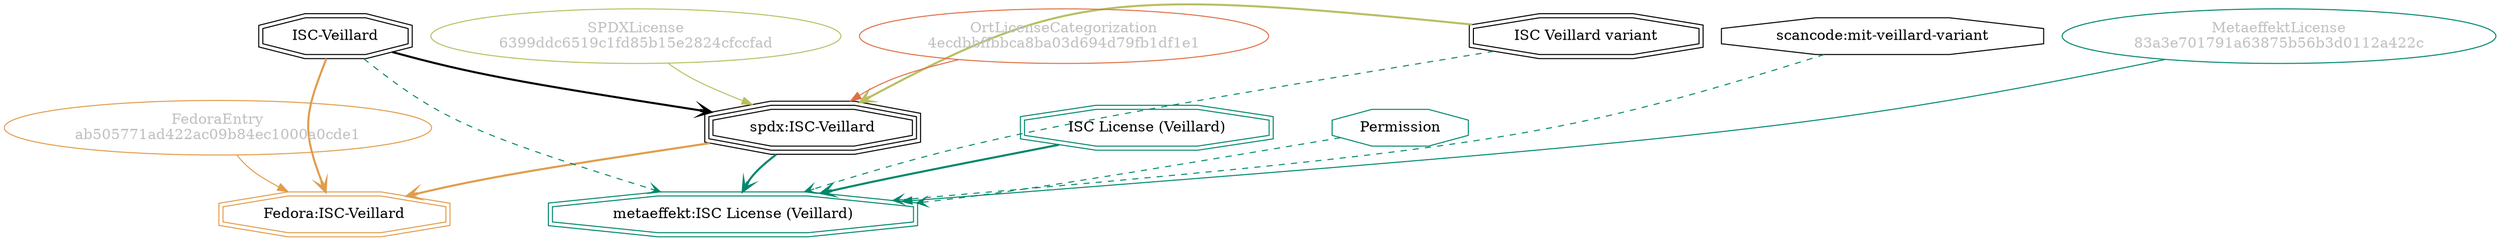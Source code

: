 strict digraph {
    node [shape=box];
    graph [splines=curved];
    2299 [label="SPDXLicense\n6399ddc6519c1fd85b15e2824cfccfad"
         ,fontcolor=gray
         ,color="#b8bf62"
         ,fillcolor="beige;1"
         ,shape=ellipse];
    2300 [label="spdx:ISC-Veillard"
         ,shape=tripleoctagon];
    2301 [label="ISC-Veillard"
         ,shape=doubleoctagon];
    2302 [label="ISC Veillard variant"
         ,shape=doubleoctagon];
    6801 [label="FedoraEntry\nab505771ad422ac09b84ec1000a0cde1"
         ,fontcolor=gray
         ,color="#e09d4b"
         ,fillcolor="beige;1"
         ,shape=ellipse];
    6802 [label="Fedora:ISC-Veillard"
         ,color="#e09d4b"
         ,shape=doubleoctagon];
    19362 [label="scancode:mit-veillard-variant"
          ,shape=octagon];
    28764 [label="OrtLicenseCategorization\n4ecdbbffbbca8ba03d694d79fb1df1e1"
          ,fontcolor=gray
          ,color="#e06f45"
          ,fillcolor="beige;1"
          ,shape=ellipse];
    43461 [label="MetaeffektLicense\n83a3e701791a63875b56b3d0112a422c"
          ,fontcolor=gray
          ,color="#00876c"
          ,fillcolor="beige;1"
          ,shape=ellipse];
    43462 [label="metaeffekt:ISC License (Veillard)"
          ,color="#00876c"
          ,shape=doubleoctagon];
    43463 [label="ISC License (Veillard)"
          ,color="#00876c"
          ,shape=doubleoctagon];
    43464 [label=Permission
          ,color="#00876c"
          ,shape=octagon];
    2299 -> 2300 [weight=0.5
                 ,color="#b8bf62"];
    2300 -> 6802 [style=bold
                 ,arrowhead=vee
                 ,weight=0.7
                 ,color="#e09d4b"];
    2300 -> 43462 [style=bold
                  ,arrowhead=vee
                  ,weight=0.7
                  ,color="#00876c"];
    2301 -> 2300 [style=bold
                 ,arrowhead=vee
                 ,weight=0.7];
    2301 -> 6802 [style=bold
                 ,arrowhead=vee
                 ,weight=0.7
                 ,color="#e09d4b"];
    2301 -> 43462 [style=dashed
                  ,arrowhead=vee
                  ,weight=0.5
                  ,color="#00876c"];
    2302 -> 2300 [style=bold
                 ,arrowhead=vee
                 ,weight=0.7
                 ,color="#b8bf62"];
    2302 -> 43462 [style=dashed
                  ,arrowhead=vee
                  ,weight=0.5
                  ,color="#00876c"];
    6801 -> 6802 [weight=0.5
                 ,color="#e09d4b"];
    19362 -> 43462 [style=dashed
                   ,arrowhead=vee
                   ,weight=0.5
                   ,color="#00876c"];
    28764 -> 2300 [weight=0.5
                  ,color="#e06f45"];
    43461 -> 43462 [weight=0.5
                   ,color="#00876c"];
    43463 -> 43462 [style=bold
                   ,arrowhead=vee
                   ,weight=0.7
                   ,color="#00876c"];
    43464 -> 43462 [style=dashed
                   ,arrowhead=vee
                   ,weight=0.5
                   ,color="#00876c"];
}
